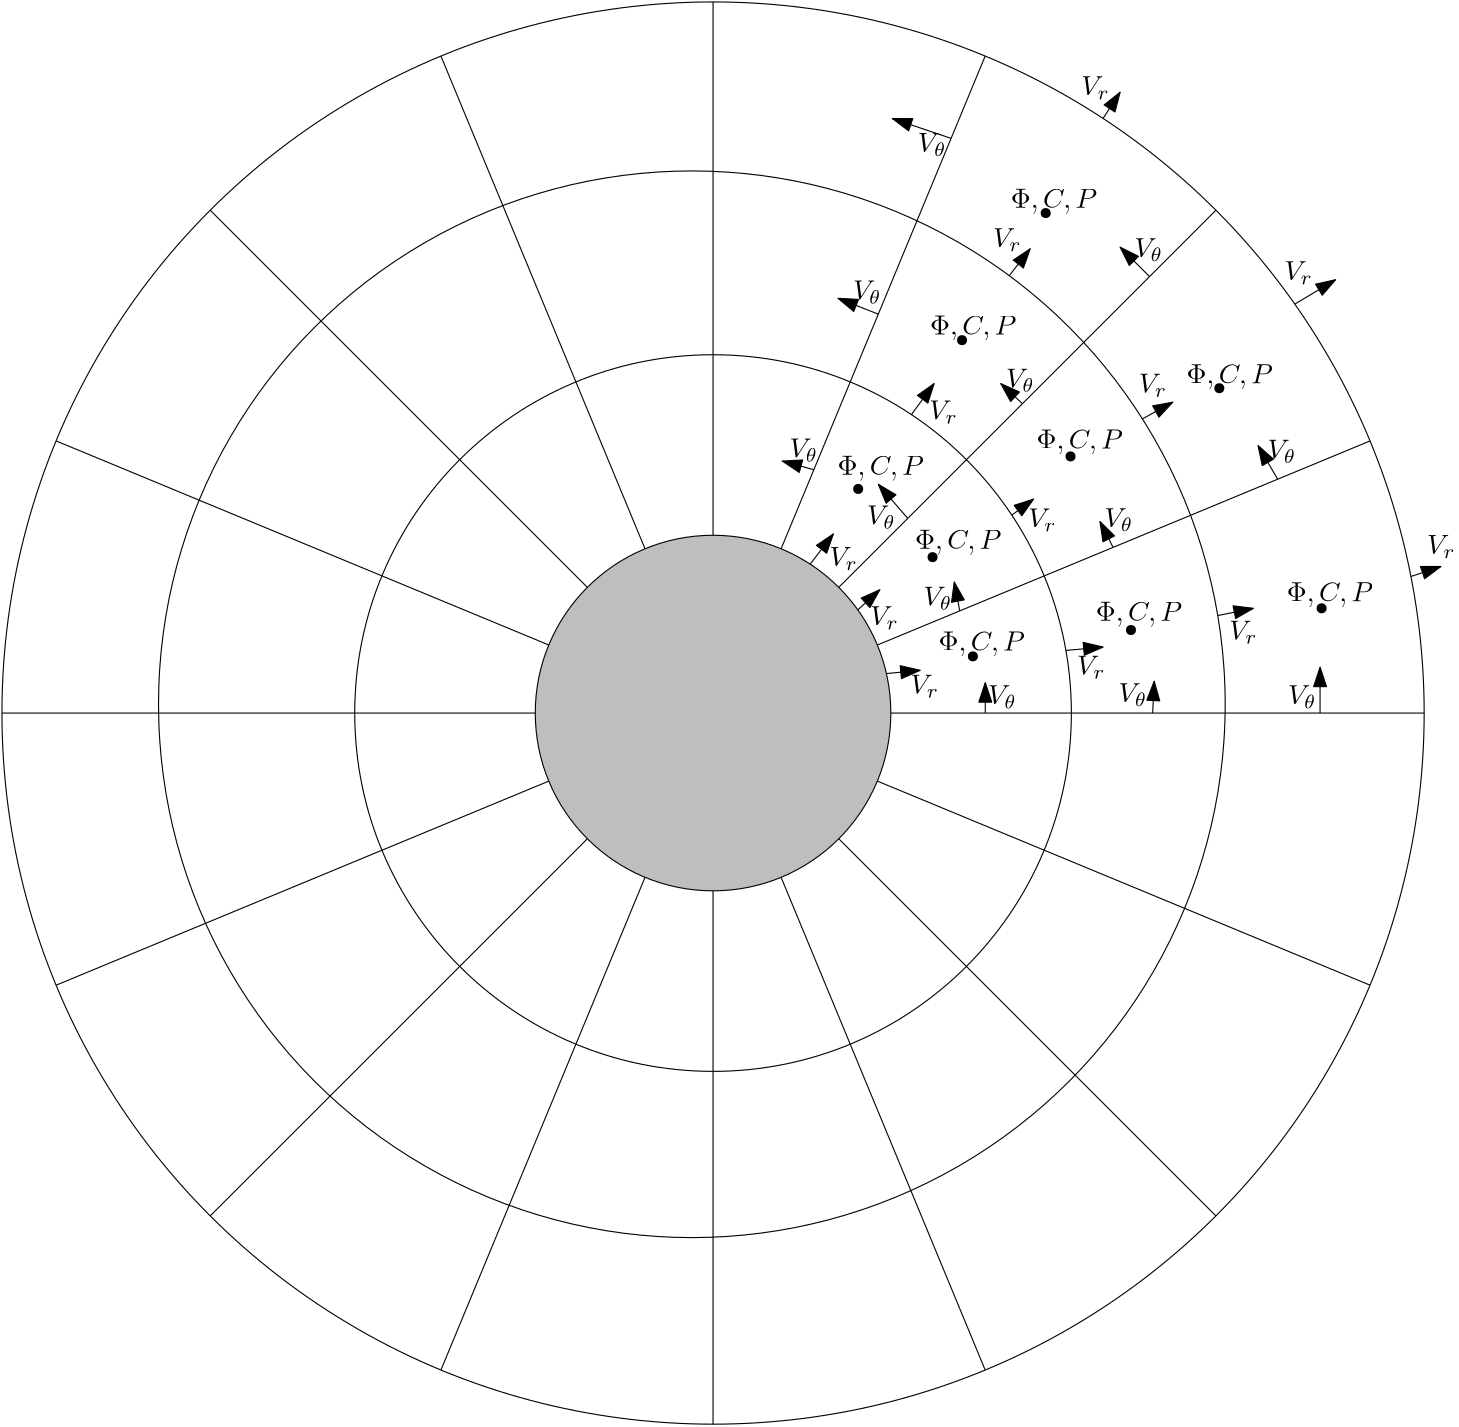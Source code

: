 <?xml version="1.0"?>
<!DOCTYPE ipe SYSTEM "ipe.dtd">
<ipe version="70010" creator="Ipe 7.0.10">
<info created="D:20120423145945" modified="D:20120509170116"/>
<ipestyle name="basic">
<symbol name="arrow/arc(spx)">
<path stroke="sym-stroke" fill="sym-stroke" pen="sym-pen">
0 0 m
-1 0.333 l
-1 -0.333 l
h
</path>
</symbol>
<symbol name="arrow/farc(spx)">
<path stroke="sym-stroke" fill="white" pen="sym-pen">
0 0 m
-1 0.333 l
-1 -0.333 l
h
</path>
</symbol>
<symbol name="mark/circle(sx)" transformations="translations">
<path fill="sym-stroke">
0.6 0 0 0.6 0 0 e
0.4 0 0 0.4 0 0 e
</path>
</symbol>
<symbol name="mark/disk(sx)" transformations="translations">
<path fill="sym-stroke">
0.6 0 0 0.6 0 0 e
</path>
</symbol>
<symbol name="mark/fdisk(sfx)" transformations="translations">
<group>
<path fill="sym-stroke" fillrule="eofill">
0.6 0 0 0.6 0 0 e
0.4 0 0 0.4 0 0 e
</path>
<path fill="sym-fill">
0.4 0 0 0.4 0 0 e
</path>
</group>
</symbol>
<symbol name="mark/box(sx)" transformations="translations">
<path fill="sym-stroke" fillrule="eofill">
-0.6 -0.6 m
0.6 -0.6 l
0.6 0.6 l
-0.6 0.6 l
h
-0.4 -0.4 m
0.4 -0.4 l
0.4 0.4 l
-0.4 0.4 l
h
</path>
</symbol>
<symbol name="mark/square(sx)" transformations="translations">
<path fill="sym-stroke">
-0.6 -0.6 m
0.6 -0.6 l
0.6 0.6 l
-0.6 0.6 l
h
</path>
</symbol>
<symbol name="mark/fsquare(sfx)" transformations="translations">
<group>
<path fill="sym-stroke" fillrule="eofill">
-0.6 -0.6 m
0.6 -0.6 l
0.6 0.6 l
-0.6 0.6 l
h
-0.4 -0.4 m
0.4 -0.4 l
0.4 0.4 l
-0.4 0.4 l
h
</path>
<path fill="sym-fill">
-0.4 -0.4 m
0.4 -0.4 l
0.4 0.4 l
-0.4 0.4 l
h
</path>
</group>
</symbol>
<symbol name="mark/cross(sx)" transformations="translations">
<group>
<path fill="sym-stroke">
-0.43 -0.57 m
0.57 0.43 l
0.43 0.57 l
-0.57 -0.43 l
h
</path>
<path fill="sym-stroke">
-0.43 0.57 m
0.57 -0.43 l
0.43 -0.57 l
-0.57 0.43 l
h
</path>
</group>
</symbol>
<symbol name="arrow/fnormal(spx)">
<path stroke="sym-stroke" fill="white" pen="sym-pen">
0 0 m
-1 0.333 l
-1 -0.333 l
h
</path>
</symbol>
<symbol name="arrow/pointed(spx)">
<path stroke="sym-stroke" fill="sym-stroke" pen="sym-pen">
0 0 m
-1 0.333 l
-0.8 0 l
-1 -0.333 l
h
</path>
</symbol>
<symbol name="arrow/fpointed(spx)">
<path stroke="sym-stroke" fill="white" pen="sym-pen">
0 0 m
-1 0.333 l
-0.8 0 l
-1 -0.333 l
h
</path>
</symbol>
<symbol name="arrow/linear(spx)">
<path stroke="sym-stroke" pen="sym-pen">
-1 0.333 m
0 0 l
-1 -0.333 l
</path>
</symbol>
<symbol name="arrow/fdouble(spx)">
<path stroke="sym-stroke" fill="white" pen="sym-pen">
0 0 m
-1 0.333 l
-1 -0.333 l
h
-1 0 m
-2 0.333 l
-2 -0.333 l
h
</path>
</symbol>
<symbol name="arrow/double(spx)">
<path stroke="sym-stroke" fill="sym-stroke" pen="sym-pen">
0 0 m
-1 0.333 l
-1 -0.333 l
h
-1 0 m
-2 0.333 l
-2 -0.333 l
h
</path>
</symbol>
<pen name="heavier" value="0.8"/>
<pen name="fat" value="1.2"/>
<pen name="ultrafat" value="2"/>
<symbolsize name="large" value="5"/>
<symbolsize name="small" value="2"/>
<symbolsize name="tiny" value="1.1"/>
<arrowsize name="large" value="10"/>
<arrowsize name="small" value="5"/>
<arrowsize name="tiny" value="3"/>
<color name="red" value="1 0 0"/>
<color name="green" value="0 1 0"/>
<color name="blue" value="0 0 1"/>
<color name="yellow" value="1 1 0"/>
<color name="orange" value="1 0.647 0"/>
<color name="gold" value="1 0.843 0"/>
<color name="purple" value="0.627 0.125 0.941"/>
<color name="gray" value="0.745"/>
<color name="brown" value="0.647 0.165 0.165"/>
<color name="navy" value="0 0 0.502"/>
<color name="pink" value="1 0.753 0.796"/>
<color name="seagreen" value="0.18 0.545 0.341"/>
<color name="turquoise" value="0.251 0.878 0.816"/>
<color name="violet" value="0.933 0.51 0.933"/>
<color name="darkblue" value="0 0 0.545"/>
<color name="darkcyan" value="0 0.545 0.545"/>
<color name="darkgray" value="0.663"/>
<color name="darkgreen" value="0 0.392 0"/>
<color name="darkmagenta" value="0.545 0 0.545"/>
<color name="darkorange" value="1 0.549 0"/>
<color name="darkred" value="0.545 0 0"/>
<color name="lightblue" value="0.678 0.847 0.902"/>
<color name="lightcyan" value="0.878 1 1"/>
<color name="lightgray" value="0.827"/>
<color name="lightgreen" value="0.565 0.933 0.565"/>
<color name="lightyellow" value="1 1 0.878"/>
<dashstyle name="dashed" value="[4] 0"/>
<dashstyle name="dotted" value="[1 3] 0"/>
<dashstyle name="dash dotted" value="[4 2 1 2] 0"/>
<dashstyle name="dash dot dotted" value="[4 2 1 2 1 2] 0"/>
<textsize name="large" value="\large"/>
<textsize name="Large" value="\Large"/>
<textsize name="LARGE" value="\LARGE"/>
<textsize name="huge" value="\huge"/>
<textsize name="Huge" value="\Huge"/>
<textsize name="small" value="\small"/>
<textsize name="footnote" value="\footnotesize"/>
<textsize name="tiny" value="\tiny"/>
<textstyle name="center" begin="\begin{center}" end="\end{center}"/>
<textstyle name="itemize" begin="\begin{itemize}" end="\end{itemize}"/>
<textstyle name="item" begin="\begin{itemize}\item{}" end="\end{itemize}"/>
<gridsize name="4 pts" value="4"/>
<gridsize name="8 pts (~3 mm)" value="8"/>
<gridsize name="16 pts (~6 mm)" value="16"/>
<gridsize name="32 pts (~12 mm)" value="32"/>
<gridsize name="10 pts (~3.5 mm)" value="10"/>
<gridsize name="20 pts (~7 mm)" value="20"/>
<gridsize name="14 pts (~5 mm)" value="14"/>
<gridsize name="28 pts (~10 mm)" value="28"/>
<gridsize name="56 pts (~20 mm)" value="56"/>
<anglesize name="90 deg" value="90"/>
<anglesize name="60 deg" value="60"/>
<anglesize name="45 deg" value="45"/>
<anglesize name="30 deg" value="30"/>
<anglesize name="22.5 deg" value="22.5"/>
<tiling name="falling" angle="-60" step="4" width="1"/>
<tiling name="rising" angle="30" step="4" width="1"/>
</ipestyle>
<page>
<layer name="alpha"/>
<view layers="alpha" active="alpha"/>
<path layer="alpha" stroke="black">
256 0 0 256 320 448 e
</path>
<path matrix="1 0 0 1 -7.6304 3.16062" stroke="black">
192 0 0 192 320 448 e
</path>
<path stroke="black">
128.996 0 0 128.996 320 448 e
</path>
<path stroke="black" fill="gray">
64 0 0 64 320 448 e
</path>
<path stroke="black">
320 512 m
320 704 l
320 704 l
</path>
<path stroke="black">
365.255 493.255 m
501.019 629.019 l
501.019 629.019 l
</path>
<path stroke="black">
384 448 m
576 448 l
</path>
<path stroke="black">
379.128 472.492 m
556.513 545.967 l
</path>
<path stroke="black">
344.492 507.128 m
417.967 684.513 l
</path>
<path stroke="black">
295.508 507.128 m
222.033 684.513 l
</path>
<path stroke="black">
274.745 493.255 m
138.981 629.019 l
</path>
<path stroke="black">
260.872 472.492 m
83.4868 545.967 l
</path>
<path stroke="black">
256 448 m
64 448 l
64 448 l
</path>
<path stroke="black">
260.872 423.508 m
83.4868 350.033 l
83.4868 350.033 l
</path>
<path stroke="black">
274.745 402.745 m
138.981 266.981 l
138.981 266.981 l
</path>
<path stroke="black">
295.508 388.872 m
222.033 211.487 l
222.033 211.487 l
</path>
<path stroke="black">
320 384 m
320 192 l
320 192 l
</path>
<path stroke="black">
344.492 388.872 m
417.967 211.487 l
417.967 211.487 l
</path>
<path stroke="black">
365.255 402.745 m
501.019 266.981 l
501.019 266.981 l
</path>
<path stroke="black">
379.128 423.508 m
556.513 350.033 l
</path>
<text matrix="1 0 0 1 93.871 66.3106" transformations="translations" pos="96 192" stroke="black" type="label" width="0" height="0" depth="0" valign="baseline" size="Large"></text>
<text matrix="2.02861 0 0 -12.3717 -575.664 9293.94" transformations="translations" pos="480 704" stroke="black" type="label" width="31.11" height="6.815" depth="1.93" valign="baseline">$\Phi,C,P$</text>
<text matrix="2.02861 0 0 -12.3717 -483.292 9276.38" transformations="translations" pos="480 704" stroke="black" type="label" width="31.11" height="6.815" depth="1.93" valign="baseline">$\Phi,C,P$</text>
<text matrix="2.02861 0 0 -12.3717 -537.303 9252.92" transformations="translations" pos="480 704" stroke="black" type="label" width="31.11" height="6.815" depth="1.93" valign="baseline">$\Phi,C,P$</text>
<use name="mark/disk(sx)" pos="409.628 582.239" size="normal" stroke="black"/>
<use name="mark/disk(sx)" pos="439.759 627.994" size="normal" stroke="black"/>
<use name="mark/disk(sx)" pos="502.253 564.941" size="normal" stroke="black"/>
<use name="mark/disk(sx)" pos="539.081 485.707" size="normal" stroke="black"/>
<use name="mark/disk(sx)" pos="470.448 477.896" size="normal" stroke="black"/>
<use name="mark/disk(sx)" pos="413.534 468.41" size="normal" stroke="black"/>
<use name="mark/disk(sx)" pos="399.026 504.121" size="normal" stroke="black"/>
<use name="mark/disk(sx)" pos="372.243 528.672" size="normal" stroke="black"/>
<use name="mark/disk(sx)" pos="448.687 540.39" size="normal" stroke="black"/>
<text matrix="2.02861 0 0 -12.3717 -581.036 9216.83" transformations="translations" pos="480 704" stroke="black" type="label" width="31.11" height="6.815" depth="1.93" valign="baseline">$\Phi,C,P$</text>
<path stroke="black" arrow="normal/normal">
405.694 654.884 m
384.519 662.031 l
</path>
<path stroke="black" arrow="normal/normal">
379.48 591.596 m
364.989 597.305 l
</path>
<path stroke="black" arrow="normal/normal">
356.286 535.602 m
344.902 538.716 l
</path>
<path stroke="black" arrow="normal/normal">
431.375 559.375 m
423.578 566.615 l
</path>
<path stroke="black" arrow="normal/normal">
477.13 605.13 m
466.542 615.718 l
</path>
<path stroke="black" arrow="normal/normal">
523.251 532.19 m
516.203 544.296 l
</path>
<path stroke="black" arrow="normal/normal">
538.523 448 m
538.523 464.504 l
</path>
<path stroke="black" arrow="normal/normal">
478.26 448 m
478.818 459.482 l
</path>
<path stroke="black" arrow="normal/normal">
417.998 448 m
417.998 458.924 l
</path>
<path stroke="black" arrow="normal/normal">
408.8 484.782 m
406.838 495.193 l
</path>
<path stroke="black" arrow="normal/normal">
464.005 507.649 m
459.289 516.955 l
</path>
<path stroke="black" arrow="normal/normal">
390.085 518.085 m
379.497 530.346 l
</path>
<text matrix="2.02861 0 0 -12.3717 -515.949 9190.86" transformations="translations" pos="480 704" stroke="black" type="label" width="31.11" height="6.815" depth="1.93" valign="baseline">$\Phi,C,P$</text>
<text matrix="1 0 0 1 378.314 -43.5229" transformations="translations" pos="74.2784 713.924" stroke="black" type="label" width="10.223" height="6.812" depth="1.49" valign="baseline">$V_r$</text>
<path stroke="black" arrow="normal/normal">
529.429 595.227 m
544.102 604 l
</path>
<path stroke="black" arrow="normal/normal">
460.406 662.061 m
466.542 671.517 l
</path>
<path stroke="black" arrow="normal/normal">
426.639 605.454 m
434.179 615.16 l
</path>
<path stroke="black" arrow="normal/normal">
391.396 555.437 m
399.584 566.615 l
</path>
<path stroke="black" arrow="normal/normal">
354.957 501.61 m
363.315 512.491 l
</path>
<path stroke="black" arrow="normal/normal">
382.4 462.22 m
394.562 463.388 l
</path>
<path stroke="black" arrow="normal/normal">
372.118 485.144 m
380.055 492.403 l
</path>
<path stroke="black" arrow="normal/normal">
447.011 470.543 m
460.405 471.758 l
</path>
<path stroke="black" arrow="normal/normal">
501.693 483.106 m
514.529 485.707 l
</path>
<path stroke="black" arrow="normal/normal">
474.561 553.913 m
485.514 559.92 l
</path>
<path stroke="black" arrow="normal/normal">
571.234 497.166 m
582.045 500.773 l
</path>
<text matrix="1 0 0 1 451.41 -110.131" transformations="translations" pos="74.2784 713.924" stroke="black" type="label" width="10.223" height="6.812" depth="1.49" valign="baseline">$V_r$</text>
<text matrix="1 0 0 1 502.745 -208.687" transformations="translations" pos="74.2784 713.924" stroke="black" type="label" width="10.223" height="6.812" depth="1.49" valign="baseline">$V_r$</text>
<text matrix="1 0 0 1 346.509 -98.2055" transformations="translations" pos="74.2784 713.924" stroke="black" type="label" width="10.223" height="6.812" depth="1.49" valign="baseline">$V_r$</text>
<text matrix="1 0 0 1 398.96 -150.656" transformations="translations" pos="74.2784 713.924" stroke="black" type="label" width="10.223" height="6.812" depth="1.49" valign="baseline">$V_r$</text>
<text matrix="1 0 0 1 431.531 -239.499" transformations="translations" pos="74.2784 713.924" stroke="black" type="label" width="10.223" height="6.812" depth="1.49" valign="baseline">$V_r$</text>
<text matrix="1 0 0 1 376.745 -252.109" transformations="translations" pos="74.2784 713.924" stroke="black" type="label" width="10.223" height="6.812" depth="1.49" valign="baseline">$V_r$</text>
<text matrix="1 0 0 1 316.824 -258.949" transformations="translations" pos="74.2784 713.924" stroke="black" type="label" width="10.223" height="6.812" depth="1.49" valign="baseline">$V_r$</text>
<text matrix="1 0 0 1 287.616 -212.98" transformations="translations" pos="74.2784 713.924" stroke="black" type="label" width="10.223" height="6.812" depth="1.49" valign="baseline">$V_r$</text>
<text matrix="1 0 0 1 302.347 -234.314" transformations="translations" pos="74.2784 713.924" stroke="black" type="label" width="10.223" height="6.812" depth="1.49" valign="baseline">$V_r$</text>
<path stroke="black" arrow="normal/normal">
427.524 519.265 m
435.417 525.031 l
</path>
<text matrix="1 0 0 1 359.148 -199.117" transformations="translations" pos="74.2784 713.924" stroke="black" type="label" width="10.223" height="6.812" depth="1.49" valign="baseline">$V_r$</text>
<text matrix="1 0 0 1 323.591 -160.258" transformations="translations" pos="74.2784 713.924" stroke="black" type="label" width="10.223" height="6.812" depth="1.49" valign="baseline">$V_r$</text>
<text matrix="1 0 0 1 452.68 -262.771" transformations="translations" pos="74.2784 713.924" stroke="black" type="label" width="10.319" height="6.812" depth="1.49" valign="baseline">$V_\theta$</text>
<text matrix="1 0 0 1 391.726 -262.009" transformations="translations" pos="74.2784 713.924" stroke="black" type="label" width="10.319" height="6.812" depth="1.49" valign="baseline">$V_\theta$</text>
<text matrix="1 0 0 1 344.74 -262.771" transformations="translations" pos="74.2784 713.924" stroke="black" type="label" width="10.319" height="6.812" depth="1.49" valign="baseline">$V_\theta$</text>
<text matrix="1 0 0 1 386.647 -199.023" transformations="translations" pos="74.2784 713.924" stroke="black" type="label" width="10.319" height="6.812" depth="1.49" valign="baseline">$V_\theta$</text>
<text matrix="1 0 0 1 445.315 -174.387" transformations="translations" pos="74.2784 713.924" stroke="black" type="label" width="10.319" height="6.812" depth="1.49" valign="baseline">$V_\theta$</text>
<text matrix="1 0 0 1 301.161 -198.079" transformations="translations" pos="74.2784 713.924" stroke="black" type="label" width="10.319" height="6.812" depth="1.49" valign="baseline">$V_\theta$</text>
<text matrix="1 0 0 1 351.194 -148.808" transformations="translations" pos="74.2784 713.924" stroke="black" type="label" width="10.319" height="6.812" depth="1.49" valign="baseline">$V_\theta$</text>
<text matrix="1 0 0 1 397.418 -101.822" transformations="translations" pos="74.2784 713.924" stroke="black" type="label" width="10.319" height="6.812" depth="1.49" valign="baseline">$V_\theta$</text>
<text matrix="1 0 0 1 319.447 -63.9796" transformations="translations" pos="74.2784 713.924" stroke="black" type="label" width="10.319" height="6.812" depth="1.49" valign="baseline">$V_\theta$</text>
<text matrix="1 0 0 1 296.081 -117.061" transformations="translations" pos="74.2784 713.924" stroke="black" type="label" width="10.319" height="6.812" depth="1.49" valign="baseline">$V_\theta$</text>
<text matrix="1 0 0 1 273.223 -173.951" transformations="translations" pos="74.2784 713.924" stroke="black" type="label" width="10.319" height="6.812" depth="1.49" valign="baseline">$V_\theta$</text>
<text matrix="1 0 0 1 321.479 -227.286" transformations="translations" pos="74.2784 713.924" stroke="black" type="label" width="10.319" height="6.812" depth="1.49" valign="baseline">$V_\theta$</text>
<text matrix="2.02861 0 0 -12.3717 -447.228 9197.91" transformations="translations" pos="480 704" stroke="black" type="label" width="31.11" height="6.815" depth="1.93" valign="baseline">$\Phi,C,P$</text>
<text matrix="2.02861 0 0 -12.3717 -546.532 9339.62" transformations="translations" pos="480 704" stroke="black" type="label" width="31.11" height="6.815" depth="1.93" valign="baseline">$\Phi,C,P$</text>
<text matrix="2.02861 0 0 -12.3717 -572.586 9180.19" transformations="translations" pos="480 704" stroke="black" type="label" width="31.11" height="6.815" depth="1.93" valign="baseline">$\Phi,C,P$</text>
<text matrix="2.02861 0 0 -12.3717 -608.904 9243.43" transformations="translations" pos="480 704" stroke="black" type="label" width="31.11" height="6.815" depth="1.93" valign="baseline">$\Phi,C,P$</text>
</page>
</ipe>
